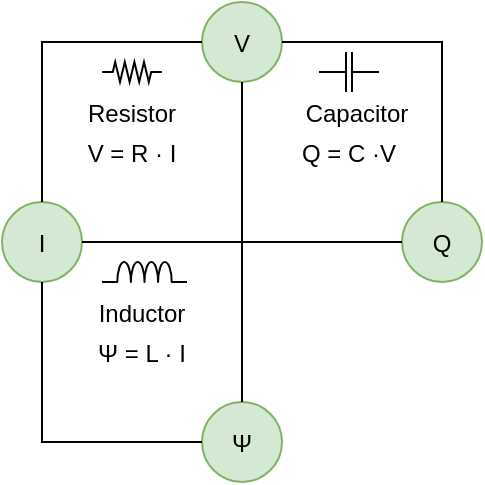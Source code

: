 <mxfile version="21.2.8" type="device">
  <diagram name="第 1 页" id="PSKBoD3slB-ew7KLLJYg">
    <mxGraphModel dx="781" dy="544" grid="1" gridSize="10" guides="1" tooltips="1" connect="1" arrows="1" fold="1" page="1" pageScale="1" pageWidth="827" pageHeight="1169" math="0" shadow="0">
      <root>
        <mxCell id="0" />
        <mxCell id="1" parent="0" />
        <mxCell id="UHkRrrISeSiFIKO75jiZ-1" value="Q" style="ellipse;aspect=fixed;fillColor=#d5e8d4;strokeColor=#82b366;" vertex="1" parent="1">
          <mxGeometry x="440" y="220" width="40" height="40" as="geometry" />
        </mxCell>
        <mxCell id="UHkRrrISeSiFIKO75jiZ-2" value="" style="pointerEvents=1;verticalLabelPosition=bottom;shadow=0;dashed=0;align=center;verticalAlign=top;shape=mxgraph.electrical.capacitors.capacitor_1;" vertex="1" parent="1">
          <mxGeometry x="398.5" y="145" width="30" height="20" as="geometry" />
        </mxCell>
        <mxCell id="UHkRrrISeSiFIKO75jiZ-4" value="I" style="ellipse;aspect=fixed;fillColor=#d5e8d4;strokeColor=#82b366;" vertex="1" parent="1">
          <mxGeometry x="240" y="220" width="40" height="40" as="geometry" />
        </mxCell>
        <mxCell id="UHkRrrISeSiFIKO75jiZ-5" value="V" style="ellipse;aspect=fixed;fillColor=#d5e8d4;strokeColor=#82b366;" vertex="1" parent="1">
          <mxGeometry x="340" y="120" width="40" height="40" as="geometry" />
        </mxCell>
        <mxCell id="UHkRrrISeSiFIKO75jiZ-6" value="Ψ" style="ellipse;aspect=fixed;fillColor=#d5e8d4;strokeColor=#82b366;" vertex="1" parent="1">
          <mxGeometry x="340" y="320" width="40" height="40" as="geometry" />
        </mxCell>
        <mxCell id="UHkRrrISeSiFIKO75jiZ-7" value="" style="endArrow=none;rounded=0;exitX=1;exitY=0.5;exitDx=0;exitDy=0;entryX=0.5;entryY=0;entryDx=0;entryDy=0;" edge="1" parent="1" source="UHkRrrISeSiFIKO75jiZ-5" target="UHkRrrISeSiFIKO75jiZ-1">
          <mxGeometry width="50" height="50" relative="1" as="geometry">
            <mxPoint x="450" y="110" as="sourcePoint" />
            <mxPoint x="500" y="60" as="targetPoint" />
            <Array as="points">
              <mxPoint x="460" y="140" />
            </Array>
          </mxGeometry>
        </mxCell>
        <mxCell id="UHkRrrISeSiFIKO75jiZ-8" value="" style="endArrow=none;rounded=0;exitX=0.5;exitY=0;exitDx=0;exitDy=0;entryX=0;entryY=0.5;entryDx=0;entryDy=0;" edge="1" parent="1" source="UHkRrrISeSiFIKO75jiZ-4" target="UHkRrrISeSiFIKO75jiZ-5">
          <mxGeometry width="50" height="50" relative="1" as="geometry">
            <mxPoint x="170" y="90" as="sourcePoint" />
            <mxPoint x="290" y="210" as="targetPoint" />
            <Array as="points">
              <mxPoint x="260" y="140" />
            </Array>
          </mxGeometry>
        </mxCell>
        <mxCell id="UHkRrrISeSiFIKO75jiZ-9" value="" style="endArrow=none;rounded=0;exitX=0.5;exitY=1;exitDx=0;exitDy=0;entryX=0;entryY=0.5;entryDx=0;entryDy=0;" edge="1" parent="1" source="UHkRrrISeSiFIKO75jiZ-4" target="UHkRrrISeSiFIKO75jiZ-6">
          <mxGeometry width="50" height="50" relative="1" as="geometry">
            <mxPoint x="380" y="310" as="sourcePoint" />
            <mxPoint x="430" y="260" as="targetPoint" />
            <Array as="points">
              <mxPoint x="260" y="340" />
            </Array>
          </mxGeometry>
        </mxCell>
        <mxCell id="UHkRrrISeSiFIKO75jiZ-11" value="" style="endArrow=none;rounded=0;exitX=1;exitY=0.5;exitDx=0;exitDy=0;entryX=0;entryY=0.5;entryDx=0;entryDy=0;" edge="1" parent="1" source="UHkRrrISeSiFIKO75jiZ-4" target="UHkRrrISeSiFIKO75jiZ-1">
          <mxGeometry width="50" height="50" relative="1" as="geometry">
            <mxPoint x="380" y="310" as="sourcePoint" />
            <mxPoint x="430" y="260" as="targetPoint" />
          </mxGeometry>
        </mxCell>
        <mxCell id="UHkRrrISeSiFIKO75jiZ-12" value="" style="endArrow=none;rounded=0;entryX=0.5;entryY=1;entryDx=0;entryDy=0;exitX=0.5;exitY=0;exitDx=0;exitDy=0;" edge="1" parent="1" source="UHkRrrISeSiFIKO75jiZ-6" target="UHkRrrISeSiFIKO75jiZ-5">
          <mxGeometry width="50" height="50" relative="1" as="geometry">
            <mxPoint x="380" y="310" as="sourcePoint" />
            <mxPoint x="430" y="260" as="targetPoint" />
          </mxGeometry>
        </mxCell>
        <mxCell id="UHkRrrISeSiFIKO75jiZ-13" value="" style="pointerEvents=1;verticalLabelPosition=bottom;shadow=0;dashed=0;align=center;verticalAlign=top;shape=mxgraph.electrical.inductors.inductor_3;" vertex="1" parent="1">
          <mxGeometry x="290" y="250" width="42.5" height="10" as="geometry" />
        </mxCell>
        <mxCell id="UHkRrrISeSiFIKO75jiZ-14" value="Inductor" style="text;strokeColor=none;fillColor=none;align=center;verticalAlign=middle;rounded=0;" vertex="1" parent="1">
          <mxGeometry x="280" y="260" width="60" height="30" as="geometry" />
        </mxCell>
        <mxCell id="UHkRrrISeSiFIKO75jiZ-15" value="Capacitor" style="text;align=center;verticalAlign=middle;rounded=0;" vertex="1" parent="1">
          <mxGeometry x="387.5" y="160" width="60" height="30" as="geometry" />
        </mxCell>
        <mxCell id="UHkRrrISeSiFIKO75jiZ-16" value="" style="pointerEvents=1;verticalLabelPosition=bottom;shadow=0;dashed=0;align=center;verticalAlign=top;shape=mxgraph.electrical.resistors.resistor_2;" vertex="1" parent="1">
          <mxGeometry x="290" y="150" width="30" height="10" as="geometry" />
        </mxCell>
        <mxCell id="UHkRrrISeSiFIKO75jiZ-17" value="Resistor" style="text;strokeColor=none;fillColor=none;align=center;verticalAlign=middle;rounded=0;" vertex="1" parent="1">
          <mxGeometry x="275" y="160" width="60" height="30" as="geometry" />
        </mxCell>
        <mxCell id="UHkRrrISeSiFIKO75jiZ-18" value="V = R · I" style="text;strokeColor=none;fillColor=none;align=center;verticalAlign=middle;rounded=0;" vertex="1" parent="1">
          <mxGeometry x="255" y="180" width="100" height="30" as="geometry" />
        </mxCell>
        <mxCell id="UHkRrrISeSiFIKO75jiZ-21" value="Q = C ·V" style="text;strokeColor=none;fillColor=none;align=center;verticalAlign=middle;rounded=0;" vertex="1" parent="1">
          <mxGeometry x="376" y="180" width="75" height="30" as="geometry" />
        </mxCell>
        <mxCell id="UHkRrrISeSiFIKO75jiZ-22" value="Ψ = L · I" style="text;strokeColor=none;fillColor=none;align=center;verticalAlign=middle;rounded=0;" vertex="1" parent="1">
          <mxGeometry x="280" y="280" width="60" height="30" as="geometry" />
        </mxCell>
      </root>
    </mxGraphModel>
  </diagram>
</mxfile>
